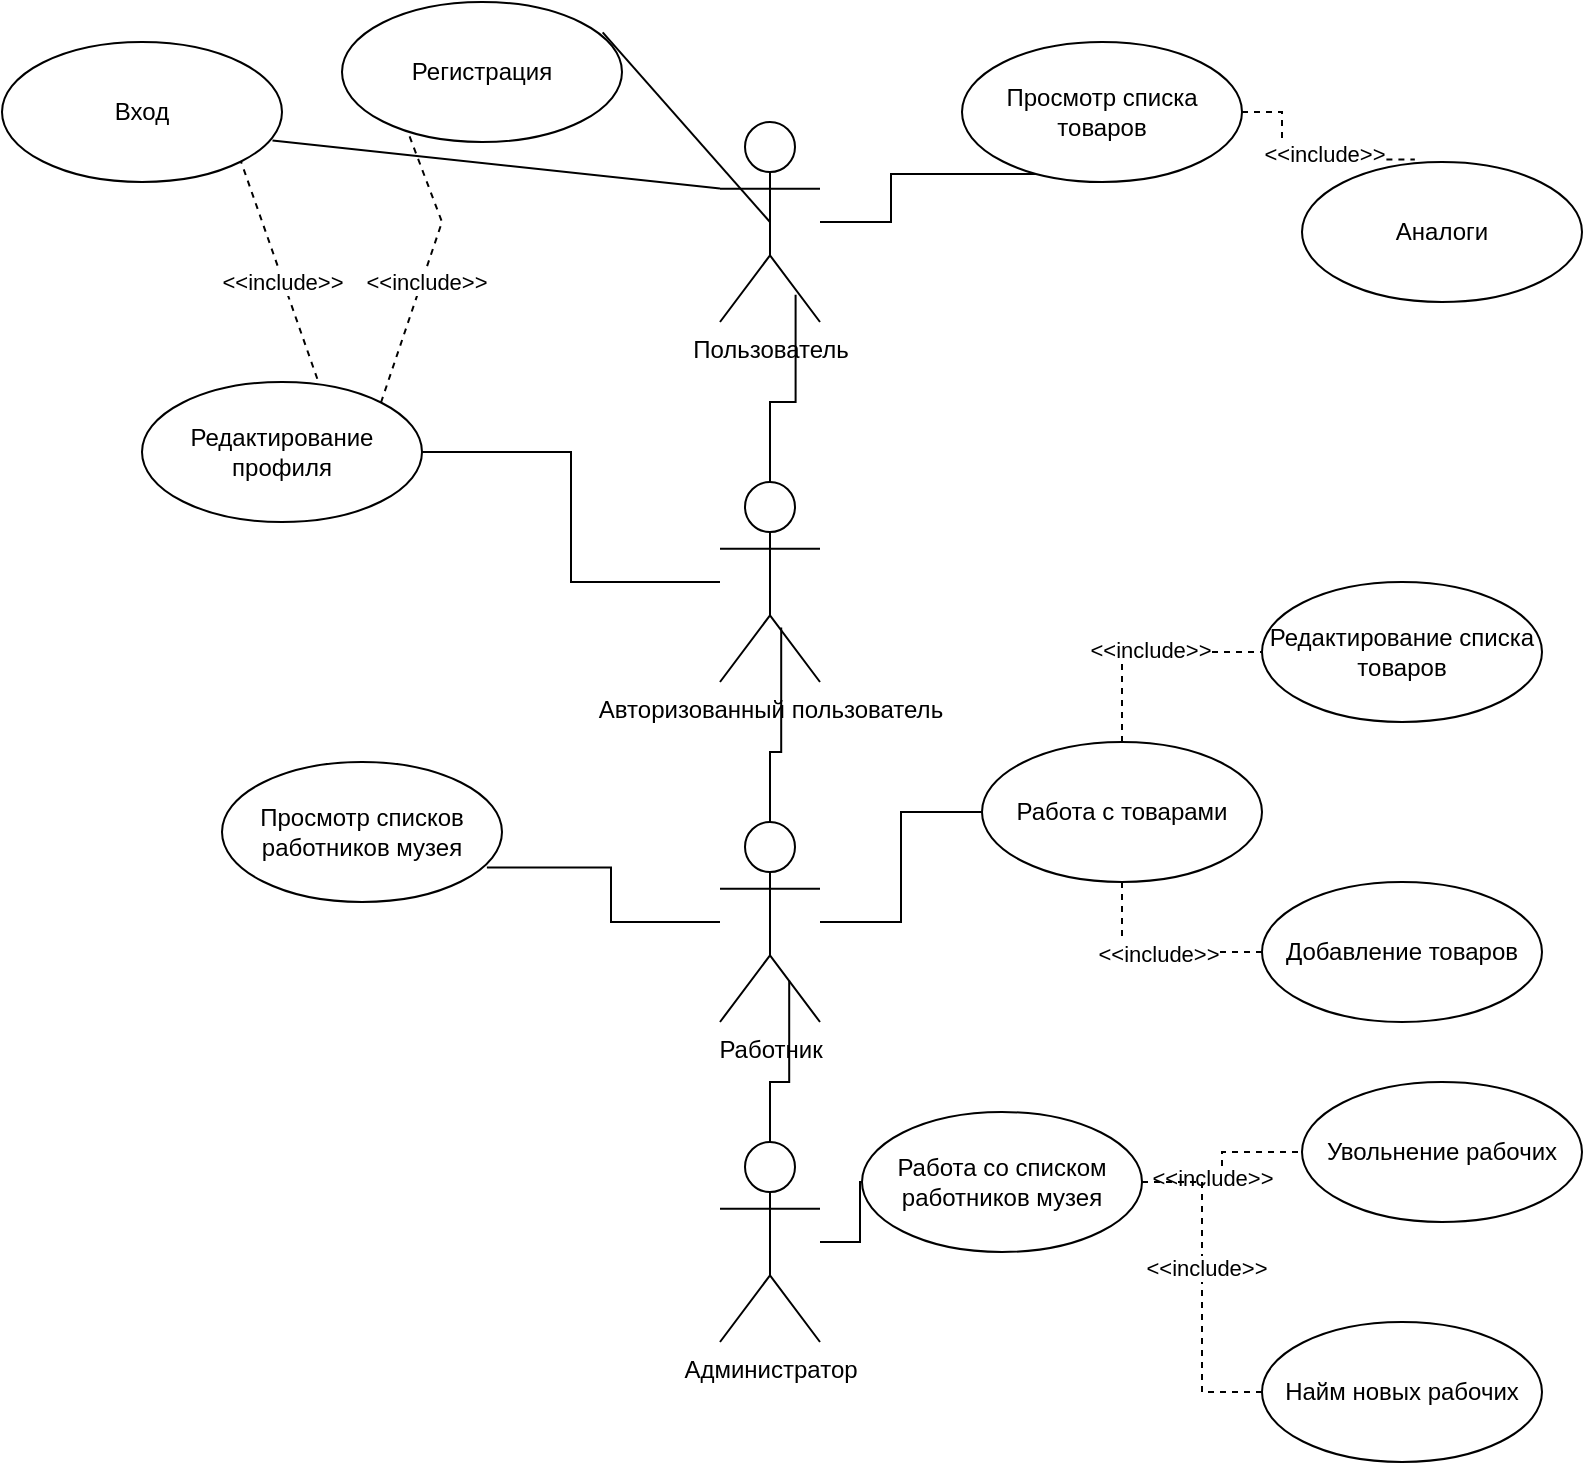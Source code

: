<mxfile version="21.7.2" type="github">
  <diagram name="Страница — 1" id="daWzLAzs2MJCEnYvFwvm">
    <mxGraphModel dx="1050" dy="583" grid="1" gridSize="10" guides="1" tooltips="1" connect="1" arrows="1" fold="1" page="1" pageScale="1" pageWidth="827" pageHeight="1169" math="0" shadow="0">
      <root>
        <mxCell id="0" />
        <mxCell id="1" parent="0" />
        <mxCell id="2Iq8jJ1qdcoxfbiz2gtD-12" style="edgeStyle=orthogonalEdgeStyle;rounded=0;orthogonalLoop=1;jettySize=auto;html=1;entryX=0.674;entryY=0.943;entryDx=0;entryDy=0;entryPerimeter=0;endArrow=none;endFill=0;" edge="1" parent="1" source="2Iq8jJ1qdcoxfbiz2gtD-1" target="2Iq8jJ1qdcoxfbiz2gtD-11">
          <mxGeometry relative="1" as="geometry" />
        </mxCell>
        <mxCell id="2Iq8jJ1qdcoxfbiz2gtD-1" value="Пользователь" style="shape=umlActor;verticalLabelPosition=bottom;verticalAlign=top;html=1;" vertex="1" parent="1">
          <mxGeometry x="389" y="90" width="50" height="100" as="geometry" />
        </mxCell>
        <mxCell id="2Iq8jJ1qdcoxfbiz2gtD-2" value="Вход" style="ellipse;whiteSpace=wrap;html=1;" vertex="1" parent="1">
          <mxGeometry x="30" y="50" width="140" height="70" as="geometry" />
        </mxCell>
        <mxCell id="2Iq8jJ1qdcoxfbiz2gtD-3" value="Регистрация" style="ellipse;whiteSpace=wrap;html=1;" vertex="1" parent="1">
          <mxGeometry x="200" y="30" width="140" height="70" as="geometry" />
        </mxCell>
        <mxCell id="2Iq8jJ1qdcoxfbiz2gtD-5" value="" style="endArrow=none;html=1;rounded=0;exitX=0.966;exitY=0.703;exitDx=0;exitDy=0;exitPerimeter=0;entryX=0;entryY=0.333;entryDx=0;entryDy=0;entryPerimeter=0;" edge="1" parent="1" source="2Iq8jJ1qdcoxfbiz2gtD-2" target="2Iq8jJ1qdcoxfbiz2gtD-1">
          <mxGeometry width="50" height="50" relative="1" as="geometry">
            <mxPoint x="390" y="330" as="sourcePoint" />
            <mxPoint x="440" y="280" as="targetPoint" />
          </mxGeometry>
        </mxCell>
        <mxCell id="2Iq8jJ1qdcoxfbiz2gtD-6" value="" style="endArrow=none;html=1;rounded=0;exitX=0.931;exitY=0.217;exitDx=0;exitDy=0;exitPerimeter=0;entryX=0.5;entryY=0.5;entryDx=0;entryDy=0;entryPerimeter=0;" edge="1" parent="1" source="2Iq8jJ1qdcoxfbiz2gtD-3" target="2Iq8jJ1qdcoxfbiz2gtD-1">
          <mxGeometry width="50" height="50" relative="1" as="geometry">
            <mxPoint x="245" y="139" as="sourcePoint" />
            <mxPoint x="399" y="233" as="targetPoint" />
          </mxGeometry>
        </mxCell>
        <mxCell id="2Iq8jJ1qdcoxfbiz2gtD-7" value="Редактирование профиля" style="ellipse;whiteSpace=wrap;html=1;" vertex="1" parent="1">
          <mxGeometry x="100" y="220" width="140" height="70" as="geometry" />
        </mxCell>
        <mxCell id="2Iq8jJ1qdcoxfbiz2gtD-8" value="" style="endArrow=none;html=1;rounded=0;exitX=0.626;exitY=-0.023;exitDx=0;exitDy=0;exitPerimeter=0;entryX=1;entryY=1;entryDx=0;entryDy=0;dashed=1;" edge="1" parent="1" source="2Iq8jJ1qdcoxfbiz2gtD-7" target="2Iq8jJ1qdcoxfbiz2gtD-2">
          <mxGeometry width="50" height="50" relative="1" as="geometry">
            <mxPoint x="390" y="330" as="sourcePoint" />
            <mxPoint x="440" y="280" as="targetPoint" />
          </mxGeometry>
        </mxCell>
        <mxCell id="2Iq8jJ1qdcoxfbiz2gtD-22" value="&amp;lt;&amp;lt;include&amp;gt;&amp;gt;&lt;br&gt;" style="edgeLabel;html=1;align=center;verticalAlign=middle;resizable=0;points=[];" vertex="1" connectable="0" parent="2Iq8jJ1qdcoxfbiz2gtD-8">
          <mxGeometry x="-0.385" y="2" relative="1" as="geometry">
            <mxPoint x="-4" y="-16" as="offset" />
          </mxGeometry>
        </mxCell>
        <mxCell id="2Iq8jJ1qdcoxfbiz2gtD-9" value="" style="endArrow=none;html=1;rounded=0;exitX=1;exitY=0;exitDx=0;exitDy=0;entryX=0.237;entryY=0.937;entryDx=0;entryDy=0;entryPerimeter=0;dashed=1;" edge="1" parent="1" source="2Iq8jJ1qdcoxfbiz2gtD-7" target="2Iq8jJ1qdcoxfbiz2gtD-3">
          <mxGeometry width="50" height="50" relative="1" as="geometry">
            <mxPoint x="218" y="238" as="sourcePoint" />
            <mxPoint x="179" y="190" as="targetPoint" />
            <Array as="points">
              <mxPoint x="250" y="140" />
            </Array>
          </mxGeometry>
        </mxCell>
        <mxCell id="2Iq8jJ1qdcoxfbiz2gtD-25" value="&amp;lt;&amp;lt;include&amp;gt;&amp;gt;" style="edgeLabel;html=1;align=center;verticalAlign=middle;resizable=0;points=[];" vertex="1" connectable="0" parent="2Iq8jJ1qdcoxfbiz2gtD-9">
          <mxGeometry x="-0.099" y="-2" relative="1" as="geometry">
            <mxPoint as="offset" />
          </mxGeometry>
        </mxCell>
        <mxCell id="2Iq8jJ1qdcoxfbiz2gtD-19" style="edgeStyle=orthogonalEdgeStyle;rounded=0;orthogonalLoop=1;jettySize=auto;html=1;entryX=0.612;entryY=0.728;entryDx=0;entryDy=0;entryPerimeter=0;endArrow=none;endFill=0;" edge="1" parent="1" source="2Iq8jJ1qdcoxfbiz2gtD-10" target="2Iq8jJ1qdcoxfbiz2gtD-18">
          <mxGeometry relative="1" as="geometry" />
        </mxCell>
        <mxCell id="2Iq8jJ1qdcoxfbiz2gtD-28" style="edgeStyle=orthogonalEdgeStyle;rounded=0;orthogonalLoop=1;jettySize=auto;html=1;entryX=0.946;entryY=0.754;entryDx=0;entryDy=0;entryPerimeter=0;endArrow=none;endFill=0;" edge="1" parent="1" source="2Iq8jJ1qdcoxfbiz2gtD-10" target="2Iq8jJ1qdcoxfbiz2gtD-27">
          <mxGeometry relative="1" as="geometry" />
        </mxCell>
        <mxCell id="2Iq8jJ1qdcoxfbiz2gtD-30" style="edgeStyle=orthogonalEdgeStyle;rounded=0;orthogonalLoop=1;jettySize=auto;html=1;endArrow=none;endFill=0;" edge="1" parent="1" source="2Iq8jJ1qdcoxfbiz2gtD-10" target="2Iq8jJ1qdcoxfbiz2gtD-29">
          <mxGeometry relative="1" as="geometry" />
        </mxCell>
        <mxCell id="2Iq8jJ1qdcoxfbiz2gtD-10" value="Работник" style="shape=umlActor;verticalLabelPosition=bottom;verticalAlign=top;html=1;" vertex="1" parent="1">
          <mxGeometry x="389" y="440" width="50" height="100" as="geometry" />
        </mxCell>
        <mxCell id="2Iq8jJ1qdcoxfbiz2gtD-14" style="edgeStyle=orthogonalEdgeStyle;rounded=0;orthogonalLoop=1;jettySize=auto;html=1;entryX=0.403;entryY=-0.017;entryDx=0;entryDy=0;entryPerimeter=0;endArrow=none;endFill=0;dashed=1;" edge="1" parent="1" source="2Iq8jJ1qdcoxfbiz2gtD-11" target="2Iq8jJ1qdcoxfbiz2gtD-13">
          <mxGeometry relative="1" as="geometry" />
        </mxCell>
        <mxCell id="2Iq8jJ1qdcoxfbiz2gtD-26" value="&amp;lt;&amp;lt;include&amp;gt;&amp;gt;" style="edgeLabel;html=1;align=center;verticalAlign=middle;resizable=0;points=[];" vertex="1" connectable="0" parent="2Iq8jJ1qdcoxfbiz2gtD-14">
          <mxGeometry x="0.169" y="3" relative="1" as="geometry">
            <mxPoint as="offset" />
          </mxGeometry>
        </mxCell>
        <mxCell id="2Iq8jJ1qdcoxfbiz2gtD-11" value="Просмотр списка товаров" style="ellipse;whiteSpace=wrap;html=1;" vertex="1" parent="1">
          <mxGeometry x="510" y="50" width="140" height="70" as="geometry" />
        </mxCell>
        <mxCell id="2Iq8jJ1qdcoxfbiz2gtD-13" value="Аналоги" style="ellipse;whiteSpace=wrap;html=1;" vertex="1" parent="1">
          <mxGeometry x="680" y="110" width="140" height="70" as="geometry" />
        </mxCell>
        <mxCell id="2Iq8jJ1qdcoxfbiz2gtD-17" style="edgeStyle=orthogonalEdgeStyle;rounded=0;orthogonalLoop=1;jettySize=auto;html=1;entryX=0.692;entryY=0.792;entryDx=0;entryDy=0;entryPerimeter=0;endArrow=none;endFill=0;" edge="1" parent="1" source="2Iq8jJ1qdcoxfbiz2gtD-16" target="2Iq8jJ1qdcoxfbiz2gtD-10">
          <mxGeometry relative="1" as="geometry" />
        </mxCell>
        <mxCell id="2Iq8jJ1qdcoxfbiz2gtD-39" style="edgeStyle=orthogonalEdgeStyle;rounded=0;orthogonalLoop=1;jettySize=auto;html=1;endArrow=none;endFill=0;" edge="1" parent="1" source="2Iq8jJ1qdcoxfbiz2gtD-16" target="2Iq8jJ1qdcoxfbiz2gtD-38">
          <mxGeometry relative="1" as="geometry" />
        </mxCell>
        <mxCell id="2Iq8jJ1qdcoxfbiz2gtD-16" value="Администратор" style="shape=umlActor;verticalLabelPosition=bottom;verticalAlign=top;html=1;" vertex="1" parent="1">
          <mxGeometry x="389" y="600" width="50" height="100" as="geometry" />
        </mxCell>
        <mxCell id="2Iq8jJ1qdcoxfbiz2gtD-20" style="edgeStyle=orthogonalEdgeStyle;rounded=0;orthogonalLoop=1;jettySize=auto;html=1;entryX=0.756;entryY=0.864;entryDx=0;entryDy=0;entryPerimeter=0;endArrow=none;endFill=0;" edge="1" parent="1" source="2Iq8jJ1qdcoxfbiz2gtD-18" target="2Iq8jJ1qdcoxfbiz2gtD-1">
          <mxGeometry relative="1" as="geometry" />
        </mxCell>
        <mxCell id="2Iq8jJ1qdcoxfbiz2gtD-21" style="edgeStyle=orthogonalEdgeStyle;rounded=0;orthogonalLoop=1;jettySize=auto;html=1;endArrow=none;endFill=0;" edge="1" parent="1" source="2Iq8jJ1qdcoxfbiz2gtD-18" target="2Iq8jJ1qdcoxfbiz2gtD-7">
          <mxGeometry relative="1" as="geometry" />
        </mxCell>
        <mxCell id="2Iq8jJ1qdcoxfbiz2gtD-18" value="Авторизованный пользователь" style="shape=umlActor;verticalLabelPosition=bottom;verticalAlign=top;html=1;" vertex="1" parent="1">
          <mxGeometry x="389" y="270" width="50" height="100" as="geometry" />
        </mxCell>
        <mxCell id="2Iq8jJ1qdcoxfbiz2gtD-27" value="Просмотр списков работников музея" style="ellipse;whiteSpace=wrap;html=1;" vertex="1" parent="1">
          <mxGeometry x="140" y="410" width="140" height="70" as="geometry" />
        </mxCell>
        <mxCell id="2Iq8jJ1qdcoxfbiz2gtD-34" style="edgeStyle=orthogonalEdgeStyle;rounded=0;orthogonalLoop=1;jettySize=auto;html=1;entryX=0;entryY=0.5;entryDx=0;entryDy=0;endArrow=none;endFill=0;dashed=1;" edge="1" parent="1" source="2Iq8jJ1qdcoxfbiz2gtD-29" target="2Iq8jJ1qdcoxfbiz2gtD-32">
          <mxGeometry relative="1" as="geometry" />
        </mxCell>
        <mxCell id="2Iq8jJ1qdcoxfbiz2gtD-36" value="&amp;lt;&amp;lt;include&amp;gt;&amp;gt;" style="edgeLabel;html=1;align=center;verticalAlign=middle;resizable=0;points=[];" vertex="1" connectable="0" parent="2Iq8jJ1qdcoxfbiz2gtD-34">
          <mxGeometry x="0.002" y="-1" relative="1" as="geometry">
            <mxPoint as="offset" />
          </mxGeometry>
        </mxCell>
        <mxCell id="2Iq8jJ1qdcoxfbiz2gtD-35" style="edgeStyle=orthogonalEdgeStyle;rounded=0;orthogonalLoop=1;jettySize=auto;html=1;entryX=0;entryY=0.5;entryDx=0;entryDy=0;endArrow=none;endFill=0;dashed=1;" edge="1" parent="1" source="2Iq8jJ1qdcoxfbiz2gtD-29" target="2Iq8jJ1qdcoxfbiz2gtD-31">
          <mxGeometry relative="1" as="geometry" />
        </mxCell>
        <mxCell id="2Iq8jJ1qdcoxfbiz2gtD-37" value="&amp;lt;&amp;lt;include&amp;gt;&amp;gt;" style="edgeLabel;html=1;align=center;verticalAlign=middle;resizable=0;points=[];" vertex="1" connectable="0" parent="2Iq8jJ1qdcoxfbiz2gtD-35">
          <mxGeometry x="0.019" y="1" relative="1" as="geometry">
            <mxPoint as="offset" />
          </mxGeometry>
        </mxCell>
        <mxCell id="2Iq8jJ1qdcoxfbiz2gtD-29" value="Работа с товарами" style="ellipse;whiteSpace=wrap;html=1;" vertex="1" parent="1">
          <mxGeometry x="520" y="400" width="140" height="70" as="geometry" />
        </mxCell>
        <mxCell id="2Iq8jJ1qdcoxfbiz2gtD-31" value="Редактирование списка товаров" style="ellipse;whiteSpace=wrap;html=1;" vertex="1" parent="1">
          <mxGeometry x="660" y="320" width="140" height="70" as="geometry" />
        </mxCell>
        <mxCell id="2Iq8jJ1qdcoxfbiz2gtD-32" value="Добавление товаров" style="ellipse;whiteSpace=wrap;html=1;" vertex="1" parent="1">
          <mxGeometry x="660" y="470" width="140" height="70" as="geometry" />
        </mxCell>
        <mxCell id="2Iq8jJ1qdcoxfbiz2gtD-42" style="edgeStyle=orthogonalEdgeStyle;rounded=0;orthogonalLoop=1;jettySize=auto;html=1;entryX=0;entryY=0.5;entryDx=0;entryDy=0;endArrow=none;endFill=0;dashed=1;" edge="1" parent="1" source="2Iq8jJ1qdcoxfbiz2gtD-38" target="2Iq8jJ1qdcoxfbiz2gtD-40">
          <mxGeometry relative="1" as="geometry" />
        </mxCell>
        <mxCell id="2Iq8jJ1qdcoxfbiz2gtD-43" value="&amp;lt;&amp;lt;include&amp;gt;&amp;gt;" style="edgeLabel;html=1;align=center;verticalAlign=middle;resizable=0;points=[];" vertex="1" connectable="0" parent="2Iq8jJ1qdcoxfbiz2gtD-42">
          <mxGeometry x="-0.272" y="2" relative="1" as="geometry">
            <mxPoint as="offset" />
          </mxGeometry>
        </mxCell>
        <mxCell id="2Iq8jJ1qdcoxfbiz2gtD-44" style="edgeStyle=orthogonalEdgeStyle;rounded=0;orthogonalLoop=1;jettySize=auto;html=1;entryX=0;entryY=0.5;entryDx=0;entryDy=0;dashed=1;endArrow=none;endFill=0;" edge="1" parent="1" source="2Iq8jJ1qdcoxfbiz2gtD-38" target="2Iq8jJ1qdcoxfbiz2gtD-41">
          <mxGeometry relative="1" as="geometry" />
        </mxCell>
        <mxCell id="2Iq8jJ1qdcoxfbiz2gtD-46" value="&amp;lt;&amp;lt;include&amp;gt;&amp;gt;" style="edgeLabel;html=1;align=center;verticalAlign=middle;resizable=0;points=[];" vertex="1" connectable="0" parent="2Iq8jJ1qdcoxfbiz2gtD-44">
          <mxGeometry x="-0.115" y="2" relative="1" as="geometry">
            <mxPoint as="offset" />
          </mxGeometry>
        </mxCell>
        <mxCell id="2Iq8jJ1qdcoxfbiz2gtD-38" value="Работа со списком работников музея" style="ellipse;whiteSpace=wrap;html=1;" vertex="1" parent="1">
          <mxGeometry x="460" y="585" width="140" height="70" as="geometry" />
        </mxCell>
        <mxCell id="2Iq8jJ1qdcoxfbiz2gtD-40" value="Увольнение рабочих" style="ellipse;whiteSpace=wrap;html=1;" vertex="1" parent="1">
          <mxGeometry x="680" y="570" width="140" height="70" as="geometry" />
        </mxCell>
        <mxCell id="2Iq8jJ1qdcoxfbiz2gtD-41" value="Найм новых рабочих" style="ellipse;whiteSpace=wrap;html=1;" vertex="1" parent="1">
          <mxGeometry x="660" y="690" width="140" height="70" as="geometry" />
        </mxCell>
      </root>
    </mxGraphModel>
  </diagram>
</mxfile>
